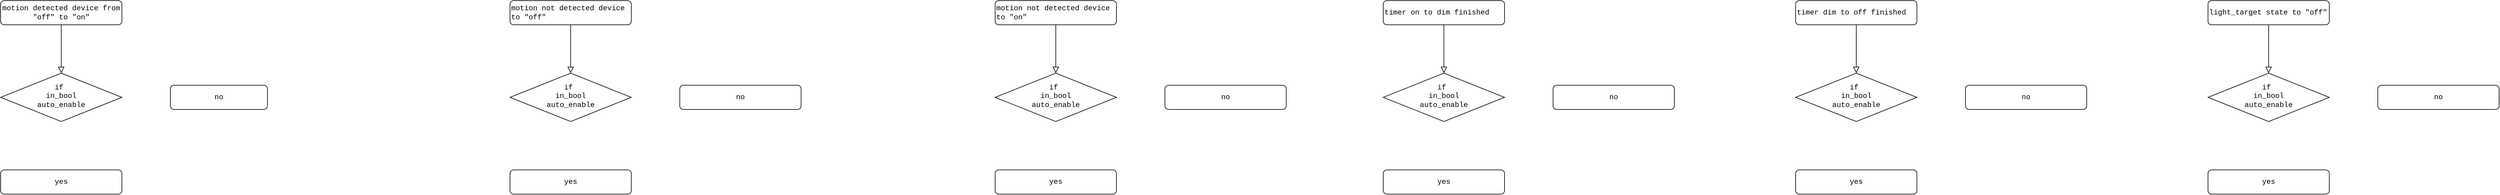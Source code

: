 <mxfile version="28.1.2">
  <diagram id="C5RBs43oDa-KdzZeNtuy" name="Page-1">
    <mxGraphModel dx="2028" dy="1164" grid="1" gridSize="10" guides="1" tooltips="1" connect="1" arrows="1" fold="1" page="0" pageScale="1.2" pageWidth="827" pageHeight="1169" math="0" shadow="0">
      <root>
        <mxCell id="WIyWlLk6GJQsqaUBKTNV-0" />
        <mxCell id="WIyWlLk6GJQsqaUBKTNV-1" parent="WIyWlLk6GJQsqaUBKTNV-0" />
        <mxCell id="WIyWlLk6GJQsqaUBKTNV-2" value="" style="rounded=0;html=1;jettySize=auto;orthogonalLoop=1;fontSize=11;endArrow=block;endFill=0;endSize=8;strokeWidth=1;shadow=0;labelBackgroundColor=none;edgeStyle=orthogonalEdgeStyle;" parent="WIyWlLk6GJQsqaUBKTNV-1" source="WIyWlLk6GJQsqaUBKTNV-3" target="WIyWlLk6GJQsqaUBKTNV-6" edge="1">
          <mxGeometry relative="1" as="geometry" />
        </mxCell>
        <mxCell id="WIyWlLk6GJQsqaUBKTNV-3" value="motion detected device from &quot;off&quot; to &quot;on&quot;" style="rounded=1;whiteSpace=wrap;html=1;fontSize=12;glass=0;strokeWidth=1;shadow=0;fontFamily=Courier New;" parent="WIyWlLk6GJQsqaUBKTNV-1" vertex="1">
          <mxGeometry x="40" width="200" height="40" as="geometry" />
        </mxCell>
        <mxCell id="WIyWlLk6GJQsqaUBKTNV-6" value="if&amp;nbsp;&lt;div&gt;in_bool&lt;/div&gt;&lt;div&gt;&lt;span style=&quot;background-color: transparent; color: light-dark(rgb(0, 0, 0), rgb(255, 255, 255));&quot;&gt;auto_enable&lt;/span&gt;&lt;/div&gt;" style="rhombus;whiteSpace=wrap;html=1;shadow=0;fontFamily=Courier New;fontSize=12;align=center;strokeWidth=1;spacing=6;spacingTop=-4;" parent="WIyWlLk6GJQsqaUBKTNV-1" vertex="1">
          <mxGeometry x="40" y="120" width="200" height="80" as="geometry" />
        </mxCell>
        <mxCell id="WIyWlLk6GJQsqaUBKTNV-7" value="yes" style="rounded=1;whiteSpace=wrap;html=1;fontSize=12;glass=0;strokeWidth=1;shadow=0;fontFamily=Courier New;" parent="WIyWlLk6GJQsqaUBKTNV-1" vertex="1">
          <mxGeometry x="40" y="280" width="200" height="40" as="geometry" />
        </mxCell>
        <mxCell id="mxBhfHMK1yj-Dh7SFkbS-0" value="no" style="rounded=1;whiteSpace=wrap;html=1;fontSize=12;glass=0;strokeWidth=1;shadow=0;fontFamily=Courier New;" vertex="1" parent="WIyWlLk6GJQsqaUBKTNV-1">
          <mxGeometry x="320" y="140" width="160" height="40" as="geometry" />
        </mxCell>
        <mxCell id="mxBhfHMK1yj-Dh7SFkbS-1" value="" style="rounded=0;html=1;jettySize=auto;orthogonalLoop=1;fontSize=11;endArrow=block;endFill=0;endSize=8;strokeWidth=1;shadow=0;labelBackgroundColor=none;edgeStyle=orthogonalEdgeStyle;" edge="1" parent="WIyWlLk6GJQsqaUBKTNV-1" source="mxBhfHMK1yj-Dh7SFkbS-2" target="mxBhfHMK1yj-Dh7SFkbS-3">
          <mxGeometry relative="1" as="geometry" />
        </mxCell>
        <mxCell id="mxBhfHMK1yj-Dh7SFkbS-2" value="motion not detected device to &quot;off&quot;" style="rounded=1;whiteSpace=wrap;html=1;fontSize=12;glass=0;strokeWidth=1;shadow=0;align=left;convertToSvg=0;fontFamily=Courier New;" vertex="1" parent="WIyWlLk6GJQsqaUBKTNV-1">
          <mxGeometry x="880" width="200" height="40" as="geometry" />
        </mxCell>
        <mxCell id="mxBhfHMK1yj-Dh7SFkbS-3" value="if&amp;nbsp;&lt;div&gt;in_bool&lt;/div&gt;&lt;div&gt;&lt;span style=&quot;background-color: transparent; color: light-dark(rgb(0, 0, 0), rgb(255, 255, 255));&quot;&gt;auto_enable&lt;/span&gt;&lt;/div&gt;" style="rhombus;whiteSpace=wrap;html=1;shadow=0;fontFamily=Courier New;fontSize=12;align=center;strokeWidth=1;spacing=6;spacingTop=-4;" vertex="1" parent="WIyWlLk6GJQsqaUBKTNV-1">
          <mxGeometry x="880" y="120" width="200" height="80" as="geometry" />
        </mxCell>
        <mxCell id="mxBhfHMK1yj-Dh7SFkbS-4" value="yes" style="rounded=1;whiteSpace=wrap;html=1;fontSize=12;glass=0;strokeWidth=1;shadow=0;fontFamily=Courier New;" vertex="1" parent="WIyWlLk6GJQsqaUBKTNV-1">
          <mxGeometry x="880" y="280" width="200" height="40" as="geometry" />
        </mxCell>
        <mxCell id="mxBhfHMK1yj-Dh7SFkbS-5" value="no" style="rounded=1;whiteSpace=wrap;html=1;fontSize=12;glass=0;strokeWidth=1;shadow=0;fontFamily=Courier New;" vertex="1" parent="WIyWlLk6GJQsqaUBKTNV-1">
          <mxGeometry x="1160" y="140" width="200" height="40" as="geometry" />
        </mxCell>
        <mxCell id="mxBhfHMK1yj-Dh7SFkbS-6" value="" style="rounded=0;html=1;jettySize=auto;orthogonalLoop=1;fontSize=11;endArrow=block;endFill=0;endSize=8;strokeWidth=1;shadow=0;labelBackgroundColor=none;edgeStyle=orthogonalEdgeStyle;" edge="1" parent="WIyWlLk6GJQsqaUBKTNV-1" source="mxBhfHMK1yj-Dh7SFkbS-7" target="mxBhfHMK1yj-Dh7SFkbS-8">
          <mxGeometry relative="1" as="geometry" />
        </mxCell>
        <mxCell id="mxBhfHMK1yj-Dh7SFkbS-7" value="motion not detected device to &quot;on&quot;" style="rounded=1;whiteSpace=wrap;html=1;fontSize=12;glass=0;strokeWidth=1;shadow=0;align=left;convertToSvg=0;fontFamily=Courier New;" vertex="1" parent="WIyWlLk6GJQsqaUBKTNV-1">
          <mxGeometry x="1680" width="200" height="40" as="geometry" />
        </mxCell>
        <mxCell id="mxBhfHMK1yj-Dh7SFkbS-8" value="if&amp;nbsp;&lt;div&gt;in_bool&lt;/div&gt;&lt;div&gt;&lt;span style=&quot;background-color: transparent; color: light-dark(rgb(0, 0, 0), rgb(255, 255, 255));&quot;&gt;auto_enable&lt;/span&gt;&lt;/div&gt;" style="rhombus;whiteSpace=wrap;html=1;shadow=0;fontFamily=Courier New;fontSize=12;align=center;strokeWidth=1;spacing=6;spacingTop=-4;" vertex="1" parent="WIyWlLk6GJQsqaUBKTNV-1">
          <mxGeometry x="1680" y="120" width="200" height="80" as="geometry" />
        </mxCell>
        <mxCell id="mxBhfHMK1yj-Dh7SFkbS-9" value="yes" style="rounded=1;whiteSpace=wrap;html=1;fontSize=12;glass=0;strokeWidth=1;shadow=0;fontFamily=Courier New;" vertex="1" parent="WIyWlLk6GJQsqaUBKTNV-1">
          <mxGeometry x="1680" y="280" width="200" height="40" as="geometry" />
        </mxCell>
        <mxCell id="mxBhfHMK1yj-Dh7SFkbS-10" value="no" style="rounded=1;whiteSpace=wrap;html=1;fontSize=12;glass=0;strokeWidth=1;shadow=0;fontFamily=Courier New;" vertex="1" parent="WIyWlLk6GJQsqaUBKTNV-1">
          <mxGeometry x="1960" y="140" width="200" height="40" as="geometry" />
        </mxCell>
        <mxCell id="mxBhfHMK1yj-Dh7SFkbS-11" value="" style="rounded=0;html=1;jettySize=auto;orthogonalLoop=1;fontSize=11;endArrow=block;endFill=0;endSize=8;strokeWidth=1;shadow=0;labelBackgroundColor=none;edgeStyle=orthogonalEdgeStyle;" edge="1" parent="WIyWlLk6GJQsqaUBKTNV-1" source="mxBhfHMK1yj-Dh7SFkbS-12" target="mxBhfHMK1yj-Dh7SFkbS-13">
          <mxGeometry relative="1" as="geometry" />
        </mxCell>
        <mxCell id="mxBhfHMK1yj-Dh7SFkbS-12" value="timer on to dim finished" style="rounded=1;whiteSpace=wrap;html=1;fontSize=12;glass=0;strokeWidth=1;shadow=0;align=left;convertToSvg=0;fontFamily=Courier New;" vertex="1" parent="WIyWlLk6GJQsqaUBKTNV-1">
          <mxGeometry x="2320" width="200" height="40" as="geometry" />
        </mxCell>
        <mxCell id="mxBhfHMK1yj-Dh7SFkbS-13" value="if&amp;nbsp;&lt;div&gt;in_bool&lt;/div&gt;&lt;div&gt;&lt;span style=&quot;background-color: transparent; color: light-dark(rgb(0, 0, 0), rgb(255, 255, 255));&quot;&gt;auto_enable&lt;/span&gt;&lt;/div&gt;" style="rhombus;whiteSpace=wrap;html=1;shadow=0;fontFamily=Courier New;fontSize=12;align=center;strokeWidth=1;spacing=6;spacingTop=-4;" vertex="1" parent="WIyWlLk6GJQsqaUBKTNV-1">
          <mxGeometry x="2320" y="120" width="200" height="80" as="geometry" />
        </mxCell>
        <mxCell id="mxBhfHMK1yj-Dh7SFkbS-14" value="yes" style="rounded=1;whiteSpace=wrap;html=1;fontSize=12;glass=0;strokeWidth=1;shadow=0;fontFamily=Courier New;" vertex="1" parent="WIyWlLk6GJQsqaUBKTNV-1">
          <mxGeometry x="2320" y="280" width="200" height="40" as="geometry" />
        </mxCell>
        <mxCell id="mxBhfHMK1yj-Dh7SFkbS-15" value="no" style="rounded=1;whiteSpace=wrap;html=1;fontSize=12;glass=0;strokeWidth=1;shadow=0;fontFamily=Courier New;" vertex="1" parent="WIyWlLk6GJQsqaUBKTNV-1">
          <mxGeometry x="2600" y="140" width="200" height="40" as="geometry" />
        </mxCell>
        <mxCell id="mxBhfHMK1yj-Dh7SFkbS-16" value="" style="rounded=0;html=1;jettySize=auto;orthogonalLoop=1;fontSize=11;endArrow=block;endFill=0;endSize=8;strokeWidth=1;shadow=0;labelBackgroundColor=none;edgeStyle=orthogonalEdgeStyle;" edge="1" parent="WIyWlLk6GJQsqaUBKTNV-1" source="mxBhfHMK1yj-Dh7SFkbS-17" target="mxBhfHMK1yj-Dh7SFkbS-18">
          <mxGeometry relative="1" as="geometry" />
        </mxCell>
        <mxCell id="mxBhfHMK1yj-Dh7SFkbS-17" value="timer dim to off finished" style="rounded=1;whiteSpace=wrap;html=1;fontSize=12;glass=0;strokeWidth=1;shadow=0;align=left;convertToSvg=0;fontFamily=Courier New;" vertex="1" parent="WIyWlLk6GJQsqaUBKTNV-1">
          <mxGeometry x="3000" width="200" height="40" as="geometry" />
        </mxCell>
        <mxCell id="mxBhfHMK1yj-Dh7SFkbS-18" value="if&amp;nbsp;&lt;div&gt;in_bool&lt;/div&gt;&lt;div&gt;&lt;span style=&quot;background-color: transparent; color: light-dark(rgb(0, 0, 0), rgb(255, 255, 255));&quot;&gt;auto_enable&lt;/span&gt;&lt;/div&gt;" style="rhombus;whiteSpace=wrap;html=1;shadow=0;fontFamily=Courier New;fontSize=12;align=center;strokeWidth=1;spacing=6;spacingTop=-4;" vertex="1" parent="WIyWlLk6GJQsqaUBKTNV-1">
          <mxGeometry x="3000" y="120" width="200" height="80" as="geometry" />
        </mxCell>
        <mxCell id="mxBhfHMK1yj-Dh7SFkbS-19" value="yes" style="rounded=1;whiteSpace=wrap;html=1;fontSize=12;glass=0;strokeWidth=1;shadow=0;fontFamily=Courier New;" vertex="1" parent="WIyWlLk6GJQsqaUBKTNV-1">
          <mxGeometry x="3000" y="280" width="200" height="40" as="geometry" />
        </mxCell>
        <mxCell id="mxBhfHMK1yj-Dh7SFkbS-20" value="no" style="rounded=1;whiteSpace=wrap;html=1;fontSize=12;glass=0;strokeWidth=1;shadow=0;fontFamily=Courier New;" vertex="1" parent="WIyWlLk6GJQsqaUBKTNV-1">
          <mxGeometry x="3280" y="140" width="200" height="40" as="geometry" />
        </mxCell>
        <mxCell id="mxBhfHMK1yj-Dh7SFkbS-21" value="" style="rounded=0;html=1;jettySize=auto;orthogonalLoop=1;fontSize=11;endArrow=block;endFill=0;endSize=8;strokeWidth=1;shadow=0;labelBackgroundColor=none;edgeStyle=orthogonalEdgeStyle;" edge="1" parent="WIyWlLk6GJQsqaUBKTNV-1" source="mxBhfHMK1yj-Dh7SFkbS-22" target="mxBhfHMK1yj-Dh7SFkbS-23">
          <mxGeometry relative="1" as="geometry" />
        </mxCell>
        <mxCell id="mxBhfHMK1yj-Dh7SFkbS-22" value="light_target state to &quot;off&quot;" style="rounded=1;whiteSpace=wrap;html=1;fontSize=12;glass=0;strokeWidth=1;shadow=0;align=left;convertToSvg=0;fontFamily=Courier New;" vertex="1" parent="WIyWlLk6GJQsqaUBKTNV-1">
          <mxGeometry x="3680" width="200" height="40" as="geometry" />
        </mxCell>
        <mxCell id="mxBhfHMK1yj-Dh7SFkbS-23" value="if&amp;nbsp;&lt;div&gt;in_bool&lt;/div&gt;&lt;div&gt;&lt;span style=&quot;background-color: transparent; color: light-dark(rgb(0, 0, 0), rgb(255, 255, 255));&quot;&gt;auto_enable&lt;/span&gt;&lt;/div&gt;" style="rhombus;whiteSpace=wrap;html=1;shadow=0;fontFamily=Courier New;fontSize=12;align=center;strokeWidth=1;spacing=6;spacingTop=-4;" vertex="1" parent="WIyWlLk6GJQsqaUBKTNV-1">
          <mxGeometry x="3680" y="120" width="200" height="80" as="geometry" />
        </mxCell>
        <mxCell id="mxBhfHMK1yj-Dh7SFkbS-24" value="yes" style="rounded=1;whiteSpace=wrap;html=1;fontSize=12;glass=0;strokeWidth=1;shadow=0;fontFamily=Courier New;" vertex="1" parent="WIyWlLk6GJQsqaUBKTNV-1">
          <mxGeometry x="3680" y="280" width="200" height="40" as="geometry" />
        </mxCell>
        <mxCell id="mxBhfHMK1yj-Dh7SFkbS-25" value="no" style="rounded=1;whiteSpace=wrap;html=1;fontSize=12;glass=0;strokeWidth=1;shadow=0;fontFamily=Courier New;" vertex="1" parent="WIyWlLk6GJQsqaUBKTNV-1">
          <mxGeometry x="3960" y="140" width="200" height="40" as="geometry" />
        </mxCell>
      </root>
    </mxGraphModel>
  </diagram>
</mxfile>

